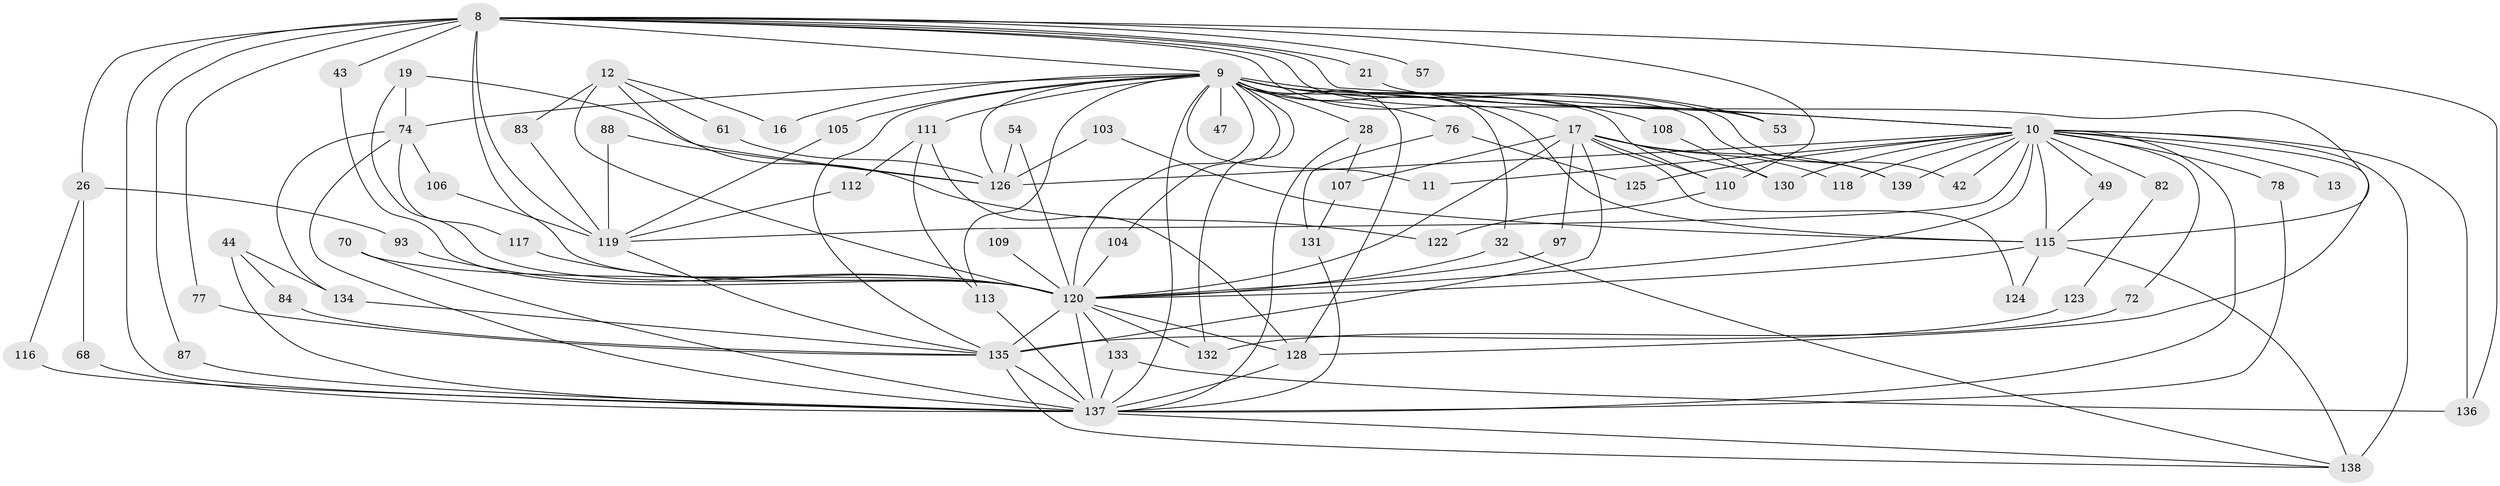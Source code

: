 // original degree distribution, {19: 0.007194244604316547, 18: 0.007194244604316547, 27: 0.007194244604316547, 22: 0.007194244604316547, 21: 0.007194244604316547, 30: 0.014388489208633094, 15: 0.007194244604316547, 16: 0.007194244604316547, 25: 0.007194244604316547, 2: 0.5251798561151079, 6: 0.02158273381294964, 7: 0.014388489208633094, 9: 0.02158273381294964, 4: 0.1079136690647482, 3: 0.17985611510791366, 5: 0.050359712230215826, 8: 0.007194244604316547}
// Generated by graph-tools (version 1.1) at 2025/46/03/04/25 21:46:34]
// undirected, 69 vertices, 145 edges
graph export_dot {
graph [start="1"]
  node [color=gray90,style=filled];
  8 [super="+4"];
  9 [super="+6"];
  10 [super="+3"];
  11;
  12;
  13;
  16;
  17 [super="+14"];
  19;
  21;
  26;
  28;
  32 [super="+29"];
  42;
  43;
  44;
  47;
  49;
  53;
  54;
  57;
  61;
  68;
  70;
  72;
  74 [super="+25+64"];
  76 [super="+22"];
  77;
  78 [super="+71"];
  82;
  83;
  84;
  87;
  88;
  93;
  97;
  103;
  104;
  105;
  106;
  107 [super="+59"];
  108;
  109;
  110 [super="+91"];
  111 [super="+36"];
  112;
  113 [super="+98+102"];
  115 [super="+62+69"];
  116;
  117;
  118;
  119 [super="+99"];
  120 [super="+34+46+5+114"];
  122;
  123;
  124;
  125 [super="+121"];
  126 [super="+58+66+60+75"];
  128 [super="+94+127"];
  130 [super="+79"];
  131 [super="+38"];
  132 [super="+55"];
  133 [super="+90"];
  134;
  135 [super="+92+86+52+129"];
  136 [super="+41"];
  137 [super="+101+95"];
  138 [super="+81+27"];
  139 [super="+39"];
  8 -- 9 [weight=4];
  8 -- 10 [weight=4];
  8 -- 17 [weight=2];
  8 -- 21 [weight=2];
  8 -- 26 [weight=2];
  8 -- 53;
  8 -- 57 [weight=2];
  8 -- 77;
  8 -- 87;
  8 -- 43;
  8 -- 119 [weight=3];
  8 -- 136;
  8 -- 120 [weight=5];
  8 -- 110;
  8 -- 137 [weight=5];
  9 -- 10 [weight=4];
  9 -- 32;
  9 -- 53;
  9 -- 76 [weight=3];
  9 -- 104;
  9 -- 105;
  9 -- 108;
  9 -- 110 [weight=2];
  9 -- 132 [weight=2];
  9 -- 137 [weight=6];
  9 -- 11;
  9 -- 139;
  9 -- 74 [weight=4];
  9 -- 16;
  9 -- 28;
  9 -- 42;
  9 -- 47;
  9 -- 111 [weight=3];
  9 -- 126 [weight=3];
  9 -- 120 [weight=6];
  9 -- 115 [weight=4];
  9 -- 113;
  9 -- 135 [weight=2];
  9 -- 128;
  10 -- 11;
  10 -- 42;
  10 -- 72;
  10 -- 82 [weight=2];
  10 -- 130 [weight=2];
  10 -- 136 [weight=2];
  10 -- 138 [weight=4];
  10 -- 13;
  10 -- 78 [weight=2];
  10 -- 49;
  10 -- 118;
  10 -- 125;
  10 -- 119 [weight=2];
  10 -- 126 [weight=3];
  10 -- 120 [weight=6];
  10 -- 139;
  10 -- 115 [weight=2];
  10 -- 137 [weight=7];
  10 -- 128;
  12 -- 16;
  12 -- 61;
  12 -- 83;
  12 -- 122;
  12 -- 120 [weight=2];
  17 -- 97;
  17 -- 124;
  17 -- 130;
  17 -- 118;
  17 -- 107 [weight=2];
  17 -- 139;
  17 -- 135 [weight=2];
  17 -- 110;
  17 -- 120;
  19 -- 74;
  19 -- 126;
  19 -- 120;
  21 -- 115;
  26 -- 68;
  26 -- 93;
  26 -- 116;
  28 -- 107;
  28 -- 137;
  32 -- 138;
  32 -- 120;
  43 -- 120;
  44 -- 84;
  44 -- 134;
  44 -- 137 [weight=2];
  49 -- 115;
  54 -- 126;
  54 -- 120;
  61 -- 126;
  68 -- 137;
  70 -- 120;
  70 -- 137;
  72 -- 132;
  74 -- 106;
  74 -- 117;
  74 -- 134;
  74 -- 137;
  76 -- 125 [weight=2];
  76 -- 131;
  77 -- 135;
  78 -- 137;
  82 -- 123;
  83 -- 119;
  84 -- 135;
  87 -- 137;
  88 -- 119;
  88 -- 126;
  93 -- 120;
  97 -- 120;
  103 -- 126;
  103 -- 115;
  104 -- 120;
  105 -- 119;
  106 -- 119;
  107 -- 131;
  108 -- 130;
  109 -- 120 [weight=2];
  110 -- 122;
  111 -- 112;
  111 -- 113;
  111 -- 128;
  112 -- 119;
  113 -- 137 [weight=2];
  115 -- 138;
  115 -- 124;
  115 -- 120 [weight=2];
  116 -- 137;
  117 -- 120;
  119 -- 135;
  120 -- 135 [weight=3];
  120 -- 132;
  120 -- 133;
  120 -- 137 [weight=4];
  120 -- 128;
  123 -- 135;
  128 -- 137;
  131 -- 137;
  133 -- 136;
  133 -- 137;
  134 -- 135;
  135 -- 138;
  135 -- 137;
  137 -- 138;
}

